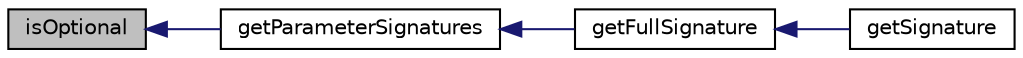 digraph "isOptional"
{
  edge [fontname="Helvetica",fontsize="10",labelfontname="Helvetica",labelfontsize="10"];
  node [fontname="Helvetica",fontsize="10",shape=record];
  rankdir="LR";
  Node1 [label="isOptional",height=0.2,width=0.4,color="black", fillcolor="grey75", style="filled" fontcolor="black"];
  Node1 -> Node2 [dir="back",color="midnightblue",fontsize="10",style="solid",fontname="Helvetica"];
  Node2 [label="getParameterSignatures",height=0.2,width=0.4,color="black", fillcolor="white", style="filled",URL="$class_simple_reflection.html#a903af6640da9d6a0648b6ca7fb88493e"];
  Node2 -> Node3 [dir="back",color="midnightblue",fontsize="10",style="solid",fontname="Helvetica"];
  Node3 [label="getFullSignature",height=0.2,width=0.4,color="black", fillcolor="white", style="filled",URL="$class_simple_reflection.html#a9e5b6d7167aa8683be7e3d79fbe55910"];
  Node3 -> Node4 [dir="back",color="midnightblue",fontsize="10",style="solid",fontname="Helvetica"];
  Node4 [label="getSignature",height=0.2,width=0.4,color="black", fillcolor="white", style="filled",URL="$class_simple_reflection.html#afc352ee7ba0c5a8edbf5fe08e77cd81f"];
}
